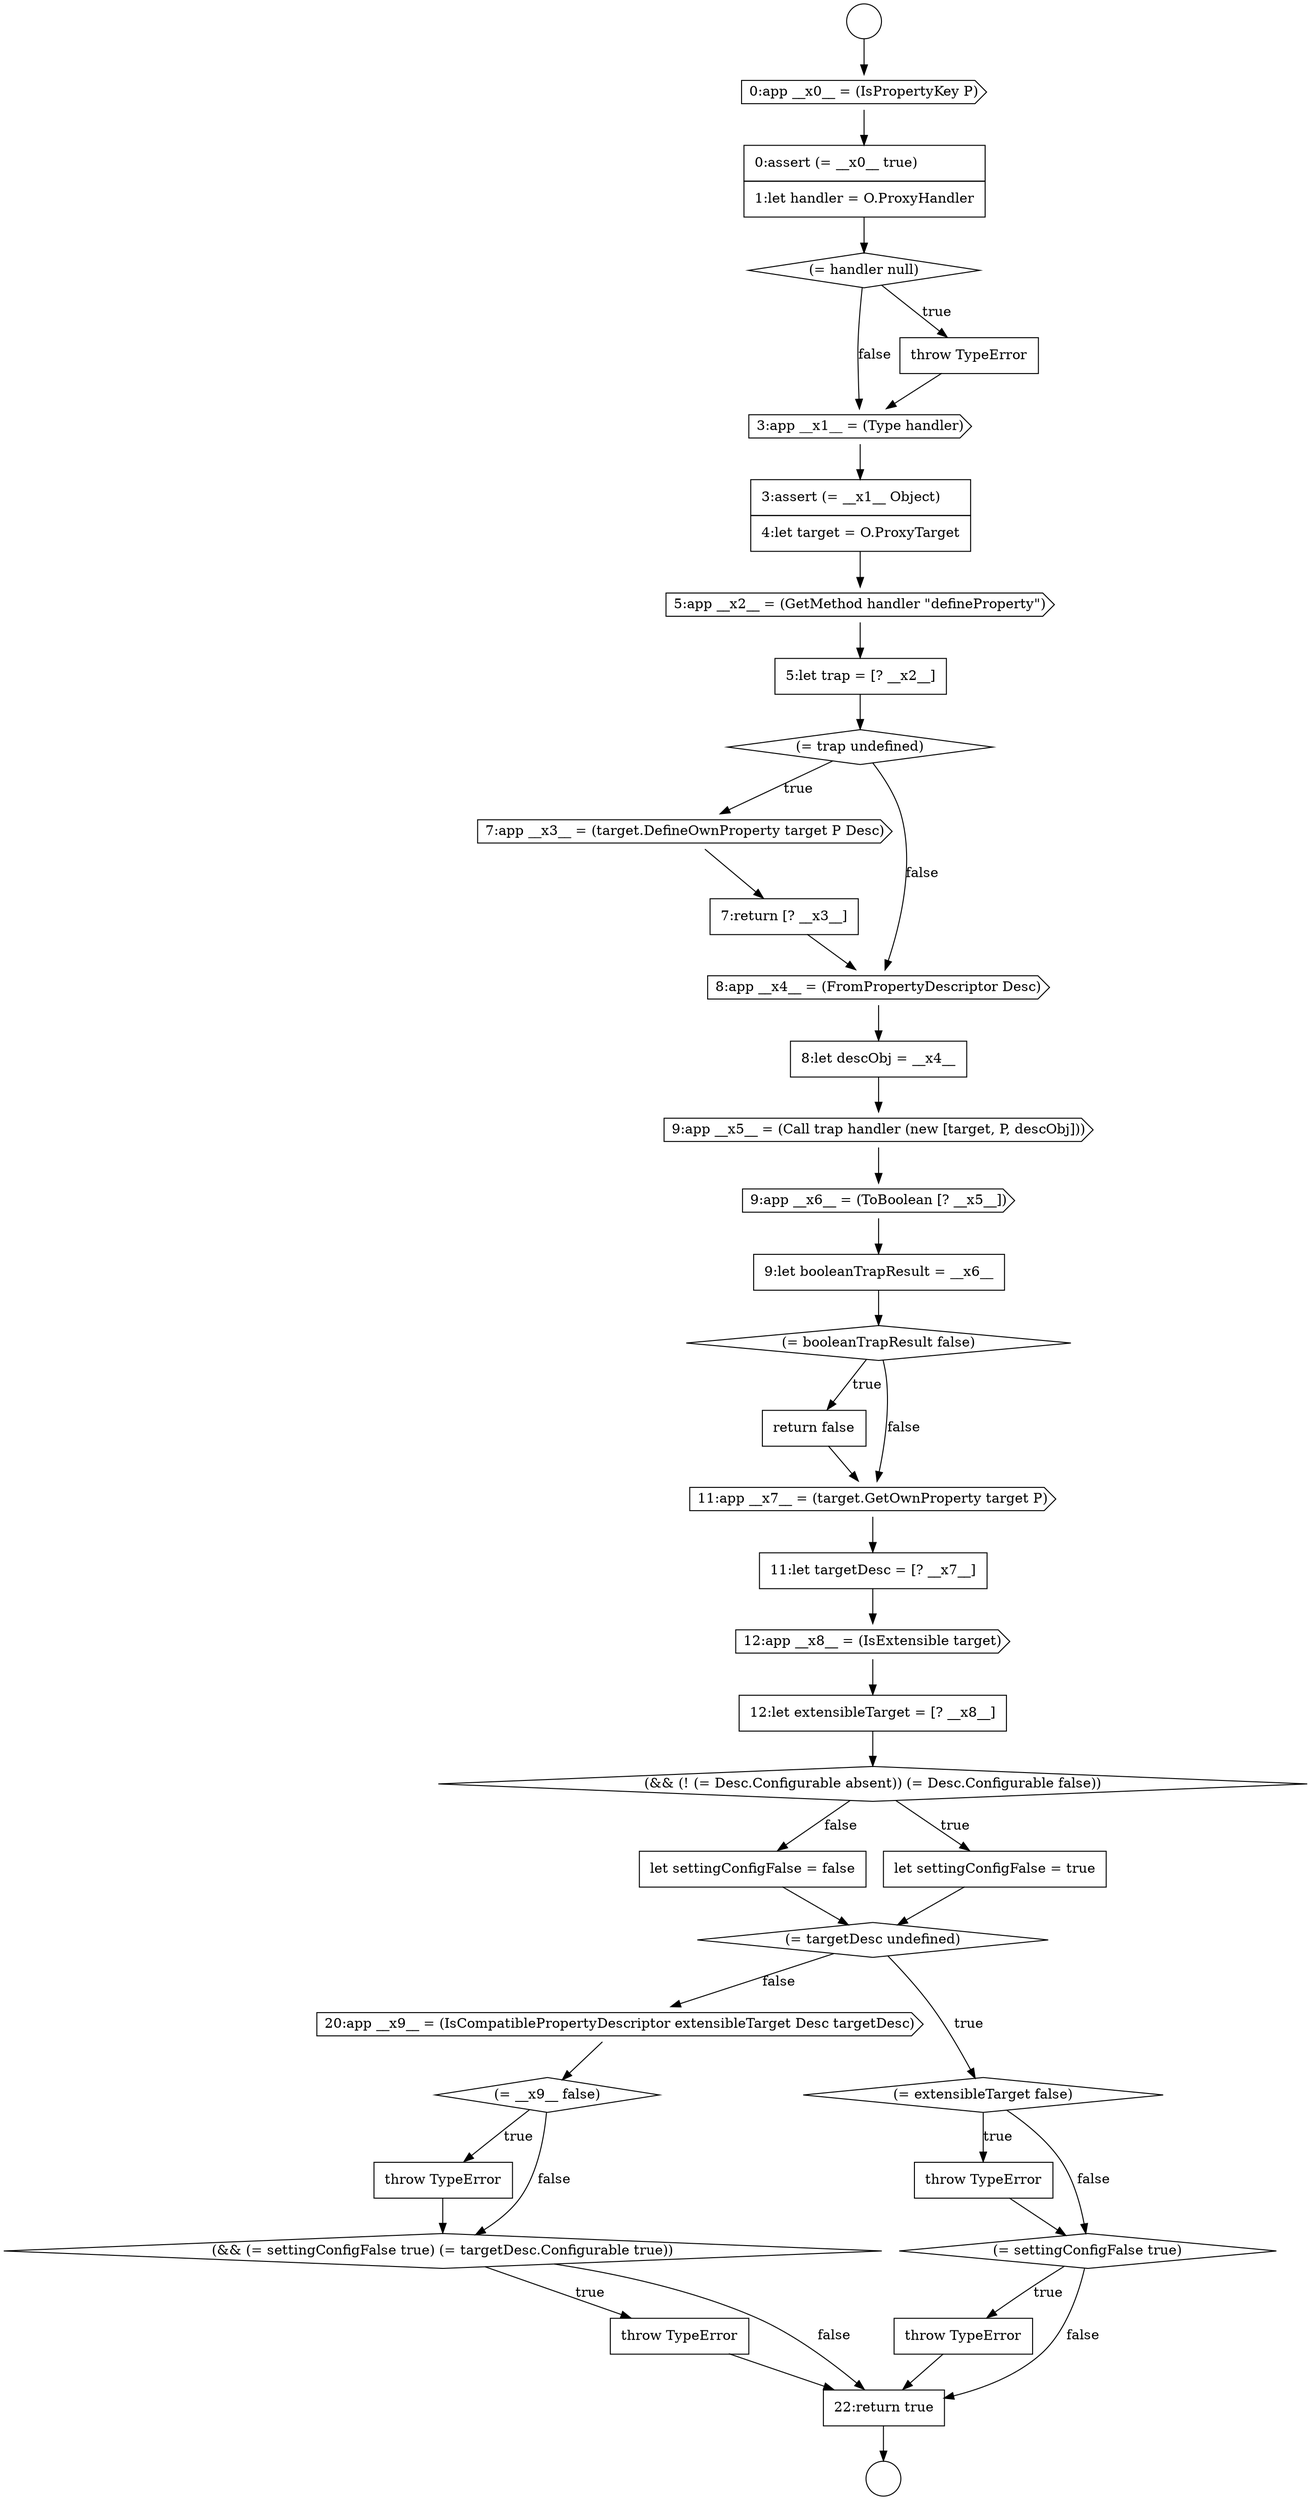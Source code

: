 digraph {
  node3021 [shape=cds, label=<<font color="black">7:app __x3__ = (target.DefineOwnProperty target P Desc)</font>> color="black" fillcolor="white" style=filled]
  node3014 [shape=diamond, label=<<font color="black">(= handler null)</font>> color="black" fillcolor="white" style=filled]
  node3036 [shape=none, margin=0, label=<<font color="black">
    <table border="0" cellborder="1" cellspacing="0" cellpadding="10">
      <tr><td align="left">let settingConfigFalse = false</td></tr>
    </table>
  </font>> color="black" fillcolor="white" style=filled]
  node3022 [shape=none, margin=0, label=<<font color="black">
    <table border="0" cellborder="1" cellspacing="0" cellpadding="10">
      <tr><td align="left">7:return [? __x3__]</td></tr>
    </table>
  </font>> color="black" fillcolor="white" style=filled]
  node3018 [shape=cds, label=<<font color="black">5:app __x2__ = (GetMethod handler &quot;defineProperty&quot;)</font>> color="black" fillcolor="white" style=filled]
  node3042 [shape=cds, label=<<font color="black">20:app __x9__ = (IsCompatiblePropertyDescriptor extensibleTarget Desc targetDesc)</font>> color="black" fillcolor="white" style=filled]
  node3023 [shape=cds, label=<<font color="black">8:app __x4__ = (FromPropertyDescriptor Desc)</font>> color="black" fillcolor="white" style=filled]
  node3038 [shape=diamond, label=<<font color="black">(= extensibleTarget false)</font>> color="black" fillcolor="white" style=filled]
  node3016 [shape=cds, label=<<font color="black">3:app __x1__ = (Type handler)</font>> color="black" fillcolor="white" style=filled]
  node3031 [shape=none, margin=0, label=<<font color="black">
    <table border="0" cellborder="1" cellspacing="0" cellpadding="10">
      <tr><td align="left">11:let targetDesc = [? __x7__]</td></tr>
    </table>
  </font>> color="black" fillcolor="white" style=filled]
  node3024 [shape=none, margin=0, label=<<font color="black">
    <table border="0" cellborder="1" cellspacing="0" cellpadding="10">
      <tr><td align="left">8:let descObj = __x4__</td></tr>
    </table>
  </font>> color="black" fillcolor="white" style=filled]
  node3039 [shape=none, margin=0, label=<<font color="black">
    <table border="0" cellborder="1" cellspacing="0" cellpadding="10">
      <tr><td align="left">throw TypeError</td></tr>
    </table>
  </font>> color="black" fillcolor="white" style=filled]
  node3040 [shape=diamond, label=<<font color="black">(= settingConfigFalse true)</font>> color="black" fillcolor="white" style=filled]
  node3012 [shape=cds, label=<<font color="black">0:app __x0__ = (IsPropertyKey P)</font>> color="black" fillcolor="white" style=filled]
  node3017 [shape=none, margin=0, label=<<font color="black">
    <table border="0" cellborder="1" cellspacing="0" cellpadding="10">
      <tr><td align="left">3:assert (= __x1__ Object)</td></tr>
      <tr><td align="left">4:let target = O.ProxyTarget</td></tr>
    </table>
  </font>> color="black" fillcolor="white" style=filled]
  node3044 [shape=none, margin=0, label=<<font color="black">
    <table border="0" cellborder="1" cellspacing="0" cellpadding="10">
      <tr><td align="left">throw TypeError</td></tr>
    </table>
  </font>> color="black" fillcolor="white" style=filled]
  node3029 [shape=none, margin=0, label=<<font color="black">
    <table border="0" cellborder="1" cellspacing="0" cellpadding="10">
      <tr><td align="left">return false</td></tr>
    </table>
  </font>> color="black" fillcolor="white" style=filled]
  node3046 [shape=none, margin=0, label=<<font color="black">
    <table border="0" cellborder="1" cellspacing="0" cellpadding="10">
      <tr><td align="left">throw TypeError</td></tr>
    </table>
  </font>> color="black" fillcolor="white" style=filled]
  node3043 [shape=diamond, label=<<font color="black">(= __x9__ false)</font>> color="black" fillcolor="white" style=filled]
  node3011 [shape=circle label=" " color="black" fillcolor="white" style=filled]
  node3037 [shape=diamond, label=<<font color="black">(= targetDesc undefined)</font>> color="black" fillcolor="white" style=filled]
  node3028 [shape=diamond, label=<<font color="black">(= booleanTrapResult false)</font>> color="black" fillcolor="white" style=filled]
  node3033 [shape=none, margin=0, label=<<font color="black">
    <table border="0" cellborder="1" cellspacing="0" cellpadding="10">
      <tr><td align="left">12:let extensibleTarget = [? __x8__]</td></tr>
    </table>
  </font>> color="black" fillcolor="white" style=filled]
  node3010 [shape=circle label=" " color="black" fillcolor="white" style=filled]
  node3032 [shape=cds, label=<<font color="black">12:app __x8__ = (IsExtensible target)</font>> color="black" fillcolor="white" style=filled]
  node3027 [shape=none, margin=0, label=<<font color="black">
    <table border="0" cellborder="1" cellspacing="0" cellpadding="10">
      <tr><td align="left">9:let booleanTrapResult = __x6__</td></tr>
    </table>
  </font>> color="black" fillcolor="white" style=filled]
  node3034 [shape=diamond, label=<<font color="black">(&amp;&amp; (! (= Desc.Configurable absent)) (= Desc.Configurable false))</font>> color="black" fillcolor="white" style=filled]
  node3019 [shape=none, margin=0, label=<<font color="black">
    <table border="0" cellborder="1" cellspacing="0" cellpadding="10">
      <tr><td align="left">5:let trap = [? __x2__]</td></tr>
    </table>
  </font>> color="black" fillcolor="white" style=filled]
  node3026 [shape=cds, label=<<font color="black">9:app __x6__ = (ToBoolean [? __x5__])</font>> color="black" fillcolor="white" style=filled]
  node3041 [shape=none, margin=0, label=<<font color="black">
    <table border="0" cellborder="1" cellspacing="0" cellpadding="10">
      <tr><td align="left">throw TypeError</td></tr>
    </table>
  </font>> color="black" fillcolor="white" style=filled]
  node3015 [shape=none, margin=0, label=<<font color="black">
    <table border="0" cellborder="1" cellspacing="0" cellpadding="10">
      <tr><td align="left">throw TypeError</td></tr>
    </table>
  </font>> color="black" fillcolor="white" style=filled]
  node3030 [shape=cds, label=<<font color="black">11:app __x7__ = (target.GetOwnProperty target P)</font>> color="black" fillcolor="white" style=filled]
  node3045 [shape=diamond, label=<<font color="black">(&amp;&amp; (= settingConfigFalse true) (= targetDesc.Configurable true))</font>> color="black" fillcolor="white" style=filled]
  node3025 [shape=cds, label=<<font color="black">9:app __x5__ = (Call trap handler (new [target, P, descObj]))</font>> color="black" fillcolor="white" style=filled]
  node3020 [shape=diamond, label=<<font color="black">(= trap undefined)</font>> color="black" fillcolor="white" style=filled]
  node3013 [shape=none, margin=0, label=<<font color="black">
    <table border="0" cellborder="1" cellspacing="0" cellpadding="10">
      <tr><td align="left">0:assert (= __x0__ true)</td></tr>
      <tr><td align="left">1:let handler = O.ProxyHandler</td></tr>
    </table>
  </font>> color="black" fillcolor="white" style=filled]
  node3047 [shape=none, margin=0, label=<<font color="black">
    <table border="0" cellborder="1" cellspacing="0" cellpadding="10">
      <tr><td align="left">22:return true</td></tr>
    </table>
  </font>> color="black" fillcolor="white" style=filled]
  node3035 [shape=none, margin=0, label=<<font color="black">
    <table border="0" cellborder="1" cellspacing="0" cellpadding="10">
      <tr><td align="left">let settingConfigFalse = true</td></tr>
    </table>
  </font>> color="black" fillcolor="white" style=filled]
  node3045 -> node3046 [label=<<font color="black">true</font>> color="black"]
  node3045 -> node3047 [label=<<font color="black">false</font>> color="black"]
  node3014 -> node3015 [label=<<font color="black">true</font>> color="black"]
  node3014 -> node3016 [label=<<font color="black">false</font>> color="black"]
  node3044 -> node3045 [ color="black"]
  node3040 -> node3041 [label=<<font color="black">true</font>> color="black"]
  node3040 -> node3047 [label=<<font color="black">false</font>> color="black"]
  node3031 -> node3032 [ color="black"]
  node3035 -> node3037 [ color="black"]
  node3023 -> node3024 [ color="black"]
  node3024 -> node3025 [ color="black"]
  node3034 -> node3035 [label=<<font color="black">true</font>> color="black"]
  node3034 -> node3036 [label=<<font color="black">false</font>> color="black"]
  node3043 -> node3044 [label=<<font color="black">true</font>> color="black"]
  node3043 -> node3045 [label=<<font color="black">false</font>> color="black"]
  node3025 -> node3026 [ color="black"]
  node3016 -> node3017 [ color="black"]
  node3038 -> node3039 [label=<<font color="black">true</font>> color="black"]
  node3038 -> node3040 [label=<<font color="black">false</font>> color="black"]
  node3046 -> node3047 [ color="black"]
  node3030 -> node3031 [ color="black"]
  node3037 -> node3038 [label=<<font color="black">true</font>> color="black"]
  node3037 -> node3042 [label=<<font color="black">false</font>> color="black"]
  node3042 -> node3043 [ color="black"]
  node3010 -> node3012 [ color="black"]
  node3019 -> node3020 [ color="black"]
  node3022 -> node3023 [ color="black"]
  node3033 -> node3034 [ color="black"]
  node3013 -> node3014 [ color="black"]
  node3017 -> node3018 [ color="black"]
  node3026 -> node3027 [ color="black"]
  node3028 -> node3029 [label=<<font color="black">true</font>> color="black"]
  node3028 -> node3030 [label=<<font color="black">false</font>> color="black"]
  node3041 -> node3047 [ color="black"]
  node3029 -> node3030 [ color="black"]
  node3020 -> node3021 [label=<<font color="black">true</font>> color="black"]
  node3020 -> node3023 [label=<<font color="black">false</font>> color="black"]
  node3012 -> node3013 [ color="black"]
  node3018 -> node3019 [ color="black"]
  node3021 -> node3022 [ color="black"]
  node3039 -> node3040 [ color="black"]
  node3032 -> node3033 [ color="black"]
  node3036 -> node3037 [ color="black"]
  node3015 -> node3016 [ color="black"]
  node3027 -> node3028 [ color="black"]
  node3047 -> node3011 [ color="black"]
}

